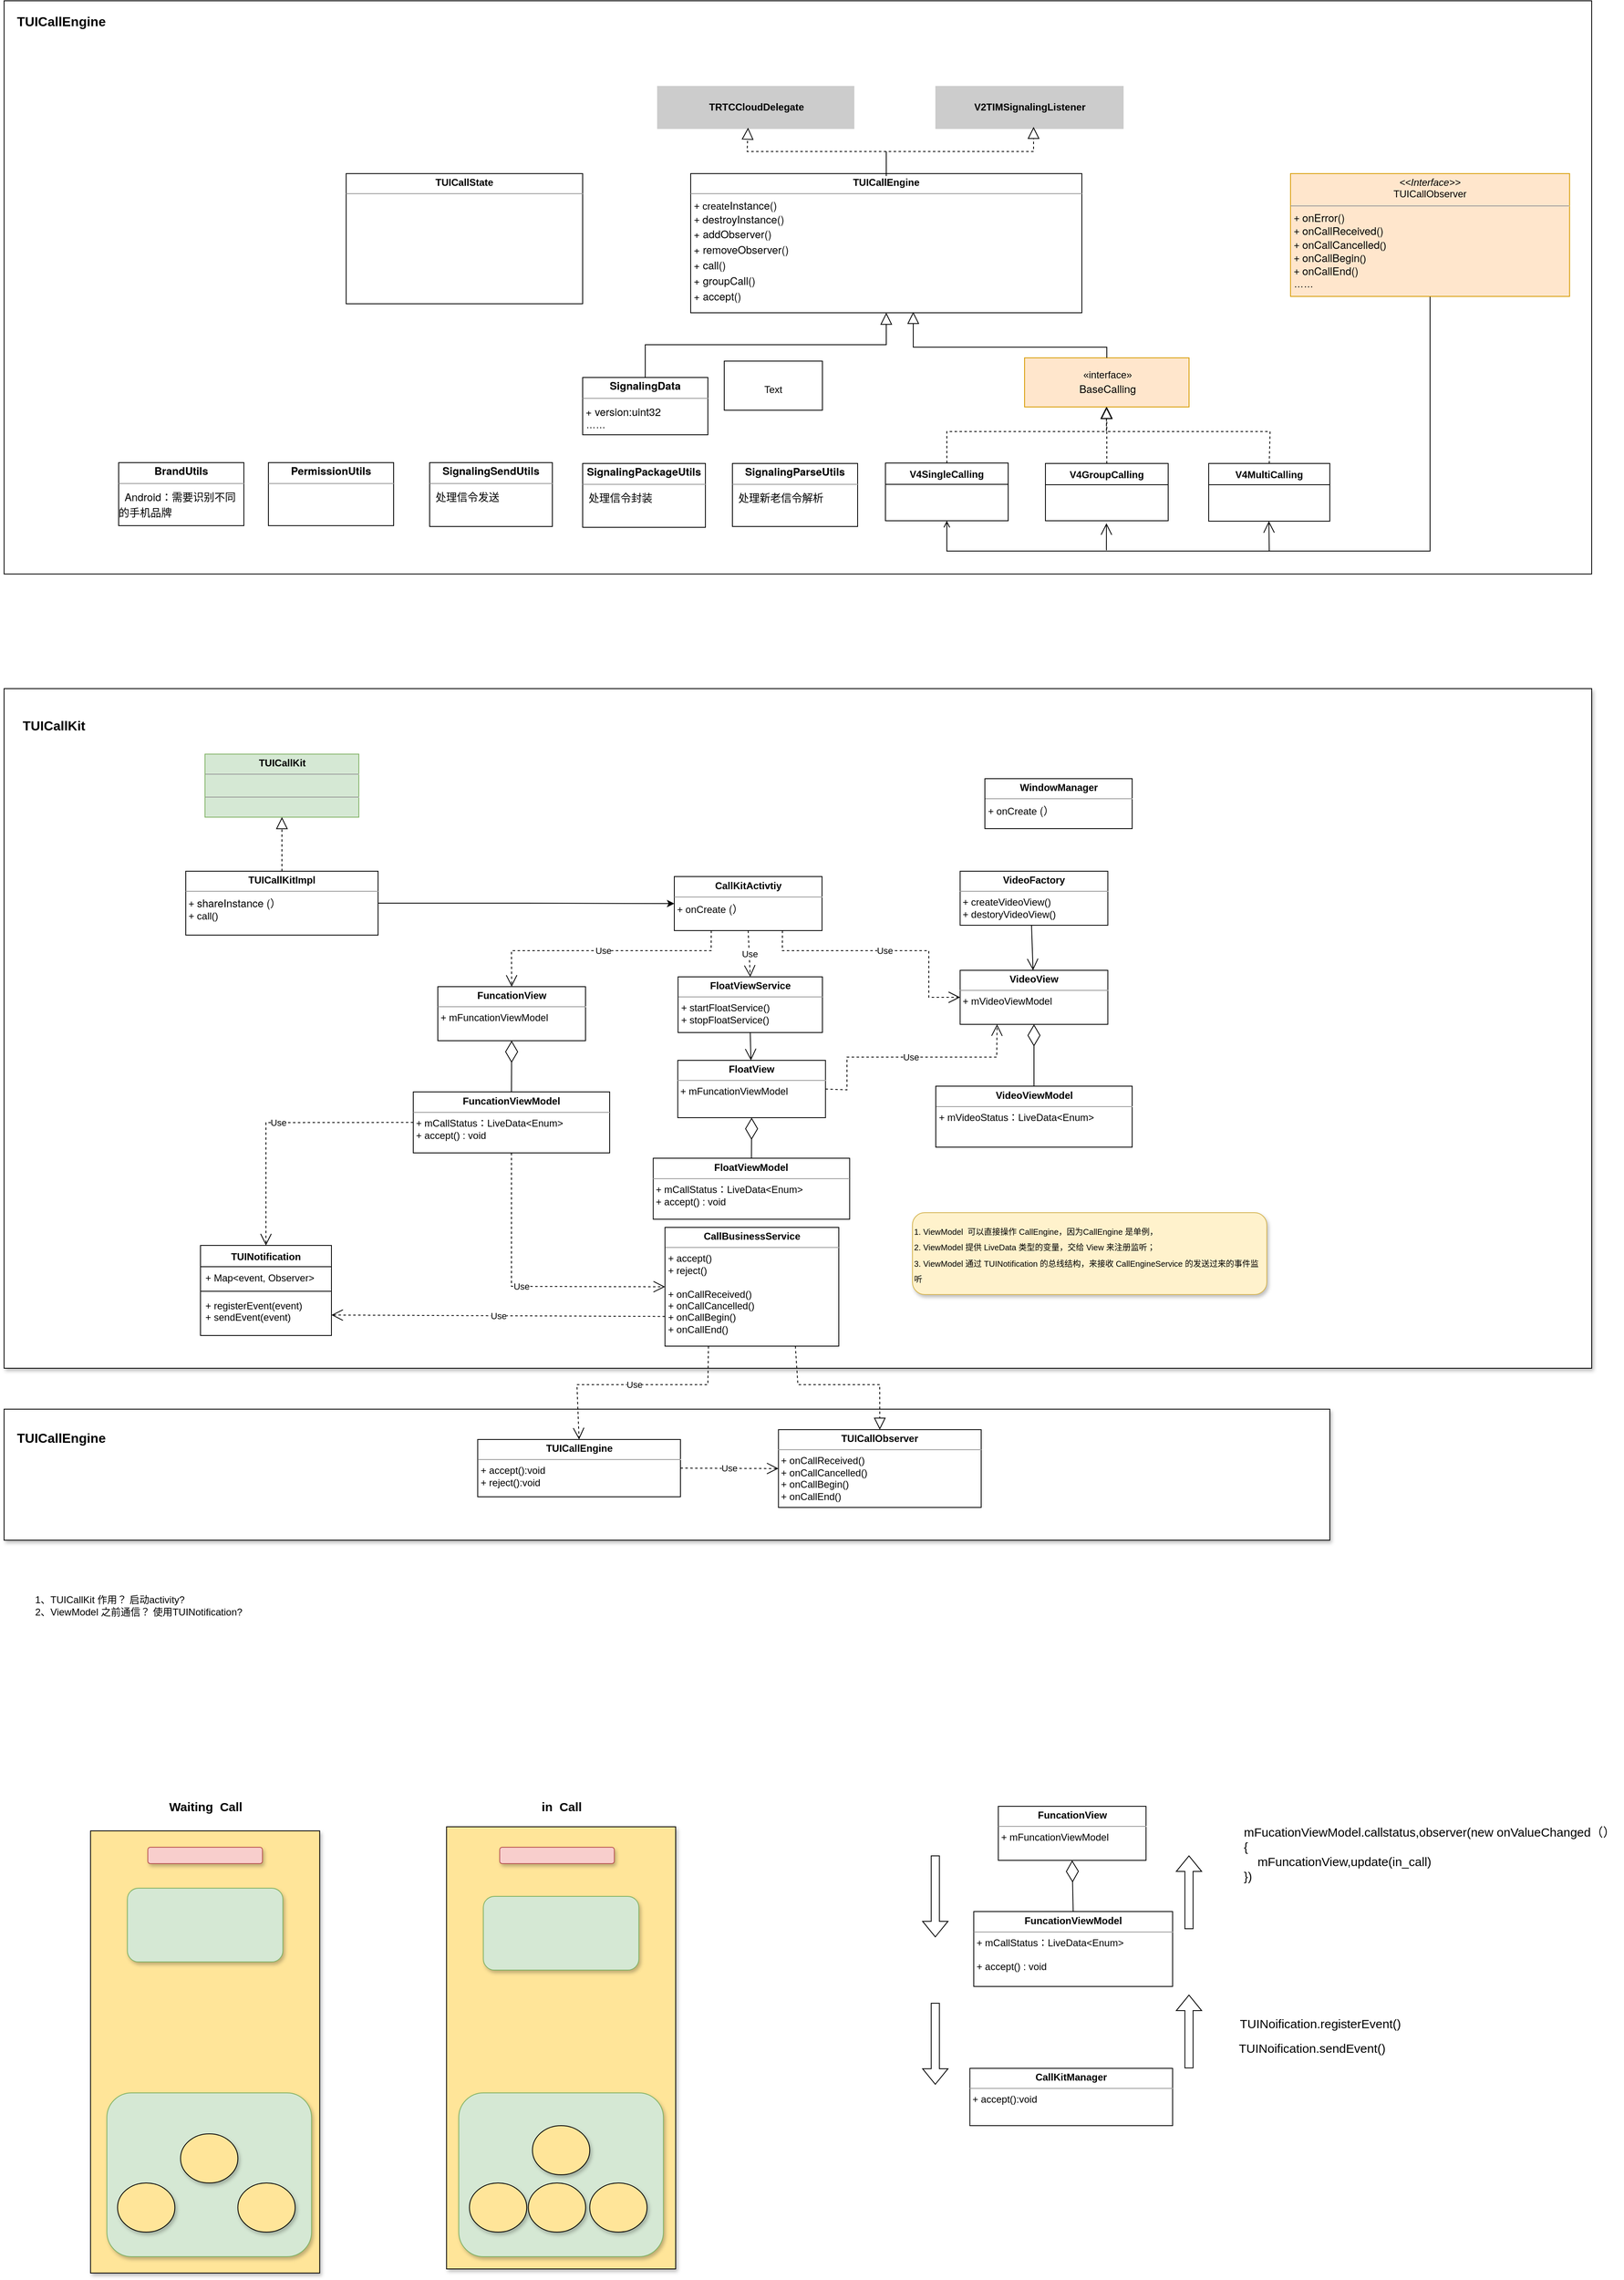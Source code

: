 <mxfile version="20.5.3" type="github">
  <diagram id="QdmDUQSwTtYV_Cvaa8b2" name="Page-1">
    <mxGraphModel dx="1554" dy="2024" grid="1" gridSize="10" guides="1" tooltips="1" connect="1" arrows="1" fold="1" page="0" pageScale="1" pageWidth="827" pageHeight="1169" math="0" shadow="0">
      <root>
        <mxCell id="0" />
        <mxCell id="1" parent="0" />
        <mxCell id="9X448EbuMKJNrpHYfYbH-71" value="" style="rounded=0;whiteSpace=wrap;html=1;shadow=1;glass=0;sketch=0;fontFamily=Helvetica;fontSize=15;movable=0;resizable=0;rotatable=0;deletable=0;editable=0;connectable=0;" parent="1" vertex="1">
          <mxGeometry x="200" y="-80" width="1940" height="830" as="geometry" />
        </mxCell>
        <mxCell id="9X448EbuMKJNrpHYfYbH-57" value="" style="rounded=0;whiteSpace=wrap;html=1;shadow=1;glass=0;sketch=0;fontFamily=Helvetica;fontSize=15;" parent="1" vertex="1">
          <mxGeometry x="200" y="800" width="1620" height="160" as="geometry" />
        </mxCell>
        <mxCell id="9X448EbuMKJNrpHYfYbH-13" value="" style="rounded=0;whiteSpace=wrap;html=1;movable=0;resizable=0;rotatable=0;deletable=0;editable=0;connectable=0;" parent="1" vertex="1">
          <mxGeometry x="200" y="-920" width="1940" height="700" as="geometry" />
        </mxCell>
        <mxCell id="-pIjKqf0iVGdPuDhPLib-8" value="V4GroupCalling" style="swimlane;fontStyle=1;align=center;verticalAlign=top;childLayout=stackLayout;horizontal=1;startSize=26;horizontalStack=0;resizeParent=1;resizeParentMax=0;resizeLast=0;collapsible=1;marginBottom=0;" parent="1" vertex="1">
          <mxGeometry x="1472.5" y="-355" width="150" height="70" as="geometry" />
        </mxCell>
        <mxCell id="-pIjKqf0iVGdPuDhPLib-9" value="&#xa;" style="text;strokeColor=none;fillColor=none;align=left;verticalAlign=top;spacingLeft=4;spacingRight=4;overflow=hidden;rotatable=0;points=[[0,0.5],[1,0.5]];portConstraint=eastwest;" parent="-pIjKqf0iVGdPuDhPLib-8" vertex="1">
          <mxGeometry y="26" width="150" height="44" as="geometry" />
        </mxCell>
        <mxCell id="-pIjKqf0iVGdPuDhPLib-10" value="V4SingleCalling" style="swimlane;fontStyle=1;align=center;verticalAlign=top;childLayout=stackLayout;horizontal=1;startSize=26;horizontalStack=0;resizeParent=1;resizeParentMax=0;resizeLast=0;collapsible=1;marginBottom=0;" parent="1" vertex="1">
          <mxGeometry x="1277" y="-355.5" width="150" height="70.5" as="geometry" />
        </mxCell>
        <mxCell id="-pIjKqf0iVGdPuDhPLib-12" value="V4MultiCalling" style="swimlane;fontStyle=1;align=center;verticalAlign=top;childLayout=stackLayout;horizontal=1;startSize=26;horizontalStack=0;resizeParent=1;resizeParentMax=0;resizeLast=0;collapsible=1;marginBottom=0;" parent="1" vertex="1">
          <mxGeometry x="1672" y="-355" width="148" height="70.5" as="geometry" />
        </mxCell>
        <mxCell id="-pIjKqf0iVGdPuDhPLib-21" value="«interface»&lt;br&gt;&lt;p class=&quot;p1&quot; style=&quot;margin: 0px ; font-stretch: normal ; font-size: 13px ; line-height: normal ; font-family: &amp;quot;helvetica neue&amp;quot;&quot;&gt;BaseCalling&lt;/p&gt;" style="html=1;fillColor=#ffe6cc;strokeColor=#d79b00;" parent="1" vertex="1">
          <mxGeometry x="1447" y="-484" width="201" height="60" as="geometry" />
        </mxCell>
        <mxCell id="-pIjKqf0iVGdPuDhPLib-25" value="&lt;p style=&quot;margin: 0px ; margin-top: 4px ; text-align: center&quot;&gt;&lt;b&gt;TUICallEngine&lt;/b&gt;&lt;br&gt;&lt;/p&gt;&lt;hr size=&quot;1&quot;&gt;&lt;p style=&quot;margin: 0px ; margin-left: 4px&quot;&gt;&lt;/p&gt;&lt;p style=&quot;margin: 0px ; margin-left: 4px&quot;&gt;+ create&lt;span style=&quot;font-family: &amp;quot;helvetica neue&amp;quot; ; font-size: 13px&quot;&gt;Instance()&lt;/span&gt;&lt;/p&gt;&lt;p style=&quot;margin: 0px 0px 0px 4px;&quot;&gt;+&amp;nbsp;&lt;span style=&quot;font-family: &amp;quot;Helvetica Neue&amp;quot;; font-size: 13px; background-color: initial;&quot;&gt;destroyInstance&lt;/span&gt;&lt;span style=&quot;font-family: &amp;quot;helvetica neue&amp;quot;; font-size: 13px; background-color: initial;&quot;&gt;()&lt;/span&gt;&lt;/p&gt;&lt;p class=&quot;p1&quot; style=&quot;margin: 0px ; font-stretch: normal ; font-size: 13px ; line-height: normal ; font-family: &amp;quot;helvetica neue&amp;quot;&quot;&gt;&amp;nbsp;+&amp;nbsp;&lt;span style=&quot;font-family: &amp;quot;Helvetica Neue&amp;quot;; background-color: initial;&quot;&gt;addObserver&lt;/span&gt;&lt;span style=&quot;background-color: initial;&quot;&gt;()&lt;/span&gt;&lt;/p&gt;&lt;p style=&quot;margin: 0px; font-stretch: normal; font-size: 13px; line-height: normal; font-family: &amp;quot;helvetica neue&amp;quot;;&quot; class=&quot;p1&quot;&gt;&amp;nbsp;+ remove&lt;span style=&quot;font-family: &amp;quot;Helvetica Neue&amp;quot;; background-color: initial;&quot;&gt;Observer&lt;/span&gt;&lt;span style=&quot;background-color: initial;&quot;&gt;()&lt;/span&gt;&lt;/p&gt;&lt;p class=&quot;p1&quot; style=&quot;margin: 0px ; font-stretch: normal ; font-size: 13px ; line-height: normal ; font-family: &amp;quot;helvetica neue&amp;quot;&quot;&gt;&amp;nbsp;+ call()&lt;/p&gt;&lt;p class=&quot;p1&quot; style=&quot;margin: 0px ; font-stretch: normal ; font-size: 13px ; line-height: normal ; font-family: &amp;quot;helvetica neue&amp;quot;&quot;&gt;&amp;nbsp;+&amp;nbsp;&lt;span style=&quot;font-family: &amp;quot;Helvetica Neue&amp;quot;; background-color: initial;&quot;&gt;groupCall()&lt;/span&gt;&lt;/p&gt;&lt;p class=&quot;p1&quot; style=&quot;margin: 0px ; font-stretch: normal ; font-size: 13px ; line-height: normal ; font-family: &amp;quot;helvetica neue&amp;quot;&quot;&gt;&amp;nbsp;+ accept()&lt;/p&gt;&lt;p class=&quot;p1&quot; style=&quot;margin: 0px ; font-stretch: normal ; font-size: 13px ; line-height: normal ; font-family: &amp;quot;helvetica neue&amp;quot;&quot;&gt;&amp;nbsp;……&lt;/p&gt;" style="verticalAlign=top;align=left;overflow=fill;fontSize=12;fontFamily=Helvetica;html=1;" parent="1" vertex="1">
          <mxGeometry x="1039" y="-709" width="478" height="170" as="geometry" />
        </mxCell>
        <mxCell id="2P1NGA306VZBWgPoIP3o-4" style="edgeStyle=orthogonalEdgeStyle;rounded=0;orthogonalLoop=1;jettySize=auto;html=1;endArrow=block;endFill=0;strokeWidth=1;endSize=12;" parent="1" source="-pIjKqf0iVGdPuDhPLib-29" target="-pIjKqf0iVGdPuDhPLib-25" edge="1">
          <mxGeometry relative="1" as="geometry">
            <Array as="points">
              <mxPoint x="984" y="-500" />
              <mxPoint x="1278" y="-500" />
            </Array>
          </mxGeometry>
        </mxCell>
        <mxCell id="-pIjKqf0iVGdPuDhPLib-29" value="&lt;p class=&quot;p1&quot; style=&quot;text-align: center ; margin: 0px ; font-stretch: normal ; font-size: 13px ; line-height: normal ; font-family: &amp;quot;helvetica neue&amp;quot;&quot;&gt;&lt;b&gt;SignalingData&lt;/b&gt;&lt;/p&gt;&lt;hr size=&quot;1&quot;&gt;&lt;p style=&quot;margin: 0px ; margin-left: 4px&quot;&gt;&lt;/p&gt;&lt;p class=&quot;p1&quot; style=&quot;margin: 0px ; font-stretch: normal ; font-size: 13px ; line-height: normal ; font-family: &amp;quot;helvetica neue&amp;quot;&quot;&gt;&amp;nbsp;+ version:uint32&lt;/p&gt;&lt;p style=&quot;margin: 0px 0px 0px 4px&quot;&gt;……&lt;br&gt;&lt;/p&gt;&lt;p style=&quot;margin: 0px 0px 0px 4px&quot;&gt;&lt;br&gt;&lt;/p&gt;" style="verticalAlign=top;align=left;overflow=fill;fontSize=12;fontFamily=Helvetica;html=1;" parent="1" vertex="1">
          <mxGeometry x="907" y="-460" width="153" height="70" as="geometry" />
        </mxCell>
        <mxCell id="-pIjKqf0iVGdPuDhPLib-45" value="&lt;p class=&quot;p1&quot; style=&quot;text-align: center ; margin: 0px ; font-stretch: normal ; line-height: normal&quot;&gt;&lt;font face=&quot;helvetica neue&quot;&gt;&lt;span style=&quot;font-size: 13px;&quot;&gt;&lt;b&gt;SignalingPackageUtils&lt;/b&gt;&lt;/span&gt;&lt;/font&gt;&lt;br&gt;&lt;/p&gt;&lt;hr size=&quot;1&quot;&gt;&lt;p style=&quot;margin: 0px ; margin-left: 4px&quot;&gt;&lt;/p&gt;&lt;p class=&quot;p1&quot; style=&quot;margin: 0px ; font-stretch: normal ; font-size: 13px ; line-height: normal ; font-family: &amp;quot;helvetica neue&amp;quot;&quot;&gt;&amp;nbsp; 处理信令封装&lt;/p&gt;&lt;p style=&quot;margin: 0px 0px 0px 4px&quot;&gt;&lt;br&gt;&lt;/p&gt;" style="verticalAlign=top;align=left;overflow=fill;fontSize=12;fontFamily=Helvetica;html=1;" parent="1" vertex="1">
          <mxGeometry x="907" y="-355" width="150" height="78" as="geometry" />
        </mxCell>
        <mxCell id="-pIjKqf0iVGdPuDhPLib-48" value="" style="endArrow=block;dashed=1;endFill=0;endSize=12;html=1;rounded=0;entryX=0.5;entryY=1;entryDx=0;entryDy=0;exitX=0.5;exitY=0;exitDx=0;exitDy=0;" parent="1" source="-pIjKqf0iVGdPuDhPLib-8" target="-pIjKqf0iVGdPuDhPLib-21" edge="1">
          <mxGeometry width="160" relative="1" as="geometry">
            <mxPoint x="1756" y="-424" as="sourcePoint" />
            <mxPoint x="1916" y="-424" as="targetPoint" />
          </mxGeometry>
        </mxCell>
        <mxCell id="7KBN1eFFDNRq9StgGRBP-2" value="TRTCCloudDelegate" style="html=1;fillColor=#CCCCCC;strokeColor=none;shadow=0;fontStyle=1" parent="1" vertex="1">
          <mxGeometry x="998" y="-816" width="241" height="52.5" as="geometry" />
        </mxCell>
        <mxCell id="7KBN1eFFDNRq9StgGRBP-3" value="V2TIMSignalingListener" style="html=1;fillColor=#CCCCCC;strokeColor=none;shadow=0;fontStyle=1" parent="1" vertex="1">
          <mxGeometry x="1338" y="-816" width="230" height="52.5" as="geometry" />
        </mxCell>
        <mxCell id="7KBN1eFFDNRq9StgGRBP-9" value="" style="endArrow=block;dashed=1;endFill=0;endSize=12;html=1;rounded=0;sourcePerimeterSpacing=10;targetPerimeterSpacing=10;entryX=0.461;entryY=0.971;entryDx=0;entryDy=0;entryPerimeter=0;" parent="1" target="7KBN1eFFDNRq9StgGRBP-2" edge="1">
          <mxGeometry width="160" relative="1" as="geometry">
            <mxPoint x="1278" y="-706" as="sourcePoint" />
            <mxPoint x="1438" y="-706" as="targetPoint" />
            <Array as="points">
              <mxPoint x="1278" y="-736" />
              <mxPoint x="1108" y="-736" />
            </Array>
          </mxGeometry>
        </mxCell>
        <mxCell id="7KBN1eFFDNRq9StgGRBP-10" value="" style="endArrow=block;dashed=1;endFill=0;endSize=12;html=1;rounded=0;sourcePerimeterSpacing=10;targetPerimeterSpacing=10;exitX=0.5;exitY=0;exitDx=0;exitDy=0;" parent="1" source="-pIjKqf0iVGdPuDhPLib-25" edge="1">
          <mxGeometry width="160" relative="1" as="geometry">
            <mxPoint x="1288" y="-696" as="sourcePoint" />
            <mxPoint x="1458" y="-766" as="targetPoint" />
            <Array as="points">
              <mxPoint x="1278" y="-736" />
              <mxPoint x="1458" y="-736" />
            </Array>
          </mxGeometry>
        </mxCell>
        <mxCell id="7KBN1eFFDNRq9StgGRBP-20" style="edgeStyle=orthogonalEdgeStyle;rounded=0;orthogonalLoop=1;jettySize=auto;html=1;entryX=0.5;entryY=0;entryDx=0;entryDy=0;fontSize=15;startArrow=block;startFill=0;endArrow=none;endFill=0;startSize=12;sourcePerimeterSpacing=10;targetPerimeterSpacing=10;exitX=0.569;exitY=0.994;exitDx=0;exitDy=0;exitPerimeter=0;" parent="1" source="-pIjKqf0iVGdPuDhPLib-25" target="-pIjKqf0iVGdPuDhPLib-21" edge="1">
          <mxGeometry relative="1" as="geometry">
            <mxPoint x="1311.162" y="-536" as="sourcePoint" />
            <mxPoint x="1311.49" y="-472.98" as="targetPoint" />
            <Array as="points">
              <mxPoint x="1311" y="-497" />
              <mxPoint x="1548" y="-497" />
            </Array>
          </mxGeometry>
        </mxCell>
        <mxCell id="7KBN1eFFDNRq9StgGRBP-21" value="" style="endArrow=block;dashed=1;endFill=0;endSize=12;html=1;rounded=0;exitX=0.5;exitY=0;exitDx=0;exitDy=0;" parent="1" source="-pIjKqf0iVGdPuDhPLib-10" edge="1">
          <mxGeometry width="160" relative="1" as="geometry">
            <mxPoint x="1348.65" y="-355.5" as="sourcePoint" />
            <mxPoint x="1547" y="-424" as="targetPoint" />
            <Array as="points">
              <mxPoint x="1352" y="-394" />
              <mxPoint x="1547" y="-394" />
            </Array>
          </mxGeometry>
        </mxCell>
        <mxCell id="7KBN1eFFDNRq9StgGRBP-22" value="" style="endArrow=block;dashed=1;endFill=0;endSize=12;html=1;rounded=0;exitX=0.5;exitY=0;exitDx=0;exitDy=0;" parent="1" source="-pIjKqf0iVGdPuDhPLib-12" edge="1">
          <mxGeometry width="160" relative="1" as="geometry">
            <mxPoint x="1462" y="-355.5" as="sourcePoint" />
            <mxPoint x="1547" y="-424" as="targetPoint" />
            <Array as="points">
              <mxPoint x="1747" y="-394" />
              <mxPoint x="1547" y="-394" />
            </Array>
          </mxGeometry>
        </mxCell>
        <mxCell id="7KBN1eFFDNRq9StgGRBP-30" value="" style="endArrow=open;endFill=1;endSize=12;html=1;rounded=0;fontSize=15;sourcePerimeterSpacing=10;targetPerimeterSpacing=10;entryX=0.497;entryY=1.068;entryDx=0;entryDy=0;entryPerimeter=0;" parent="1" target="-pIjKqf0iVGdPuDhPLib-9" edge="1">
          <mxGeometry width="160" relative="1" as="geometry">
            <mxPoint x="1547" y="-249" as="sourcePoint" />
            <mxPoint x="1687" y="-204" as="targetPoint" />
          </mxGeometry>
        </mxCell>
        <mxCell id="7KBN1eFFDNRq9StgGRBP-32" value="" style="endArrow=open;endFill=1;endSize=12;html=1;rounded=0;fontSize=15;sourcePerimeterSpacing=10;targetPerimeterSpacing=10;entryX=0.497;entryY=1.068;entryDx=0;entryDy=0;entryPerimeter=0;" parent="1" edge="1">
          <mxGeometry width="160" relative="1" as="geometry">
            <mxPoint x="1746" y="-248" as="sourcePoint" />
            <mxPoint x="1745.55" y="-284.498" as="targetPoint" />
          </mxGeometry>
        </mxCell>
        <mxCell id="8u3mmBFhIudwiXivsbWi-5" style="edgeStyle=orthogonalEdgeStyle;rounded=0;orthogonalLoop=1;jettySize=auto;html=1;entryX=0.5;entryY=1;entryDx=0;entryDy=0;endArrow=open;endFill=0;exitX=0.5;exitY=1;exitDx=0;exitDy=0;" parent="1" source="zl8r0lkkchpc4EEbcVuN-1" target="-pIjKqf0iVGdPuDhPLib-10" edge="1">
          <mxGeometry relative="1" as="geometry">
            <Array as="points">
              <mxPoint x="1943" y="-248" />
              <mxPoint x="1352" y="-248" />
            </Array>
          </mxGeometry>
        </mxCell>
        <mxCell id="zl8r0lkkchpc4EEbcVuN-1" value="&lt;p style=&quot;margin:0px;margin-top:4px;text-align:center;&quot;&gt;&lt;i&gt;&amp;lt;&amp;lt;Interface&amp;gt;&amp;gt;&lt;/i&gt;&lt;br&gt;&lt;span style=&quot;text-align: left;&quot;&gt;TUICallObserver&lt;/span&gt;&lt;br&gt;&lt;/p&gt;&lt;hr size=&quot;1&quot;&gt;&lt;p style=&quot;margin:0px;margin-left:4px;&quot;&gt;+&amp;nbsp;&lt;span style=&quot;font-family: &amp;quot;Helvetica Neue&amp;quot;; font-size: 13px; background-color: initial;&quot;&gt;onError()&lt;/span&gt;&lt;/p&gt;&lt;p style=&quot;margin:0px;margin-left:4px;&quot;&gt;+&amp;nbsp;&lt;span style=&quot;font-family: &amp;quot;Helvetica Neue&amp;quot;; font-size: 13px; background-color: initial;&quot;&gt;onCallReceived()&lt;/span&gt;&lt;/p&gt;&lt;p style=&quot;margin:0px;margin-left:4px;&quot;&gt;+&amp;nbsp;&lt;span style=&quot;font-family: &amp;quot;Helvetica Neue&amp;quot;; font-size: 13px; background-color: initial;&quot;&gt;onCallCancelled&lt;/span&gt;&lt;span style=&quot;background-color: initial;&quot;&gt;()&lt;/span&gt;&lt;/p&gt;&lt;p style=&quot;margin:0px;margin-left:4px;&quot;&gt;+&amp;nbsp;&lt;span style=&quot;font-family: &amp;quot;Helvetica Neue&amp;quot;; font-size: 13px; background-color: initial;&quot;&gt;onCallBegin&lt;/span&gt;&lt;span style=&quot;background-color: initial;&quot;&gt;()&lt;/span&gt;&lt;/p&gt;&lt;p style=&quot;margin:0px;margin-left:4px;&quot;&gt;&lt;span style=&quot;background-color: initial;&quot;&gt;+&amp;nbsp;&lt;/span&gt;&lt;span style=&quot;font-family: &amp;quot;Helvetica Neue&amp;quot;; font-size: 13px; background-color: initial;&quot;&gt;onCallEnd()&lt;/span&gt;&lt;/p&gt;&lt;p style=&quot;margin:0px;margin-left:4px;&quot;&gt;……&lt;/p&gt;" style="verticalAlign=top;align=left;overflow=fill;fontSize=12;fontFamily=Helvetica;html=1;fillColor=#ffe6cc;strokeColor=#d79b00;" parent="1" vertex="1">
          <mxGeometry x="1772" y="-709" width="341" height="150" as="geometry" />
        </mxCell>
        <mxCell id="1vUF5lh6rhaXSpfZY6RA-4" value="&lt;p class=&quot;p1&quot; style=&quot;text-align: center ; margin: 0px ; font-stretch: normal ; line-height: normal&quot;&gt;&lt;font face=&quot;helvetica neue&quot;&gt;&lt;span style=&quot;font-size: 13px;&quot;&gt;&lt;b&gt;SignalingParseUtils&lt;/b&gt;&lt;/span&gt;&lt;/font&gt;&lt;br&gt;&lt;/p&gt;&lt;hr size=&quot;1&quot;&gt;&lt;p style=&quot;margin: 0px ; margin-left: 4px&quot;&gt;&lt;/p&gt;&lt;p class=&quot;p1&quot; style=&quot;margin: 0px ; font-stretch: normal ; font-size: 13px ; line-height: normal ; font-family: &amp;quot;helvetica neue&amp;quot;&quot;&gt;&amp;nbsp; 处理新老信令解析&lt;/p&gt;&lt;p style=&quot;margin: 0px 0px 0px 4px&quot;&gt;&lt;br&gt;&lt;/p&gt;" style="verticalAlign=top;align=left;overflow=fill;fontSize=12;fontFamily=Helvetica;html=1;" parent="1" vertex="1">
          <mxGeometry x="1090" y="-355" width="153" height="76.98" as="geometry" />
        </mxCell>
        <mxCell id="2P1NGA306VZBWgPoIP3o-1" value="&lt;p style=&quot;margin: 0px ; margin-top: 4px ; text-align: center&quot;&gt;&lt;b&gt;TUICallState&lt;/b&gt;&lt;br&gt;&lt;/p&gt;&lt;hr size=&quot;1&quot;&gt;&lt;p style=&quot;margin: 0px ; margin-left: 4px&quot;&gt;&lt;/p&gt;&lt;p style=&quot;margin: 0px ; margin-left: 4px&quot;&gt;&lt;br&gt;&lt;/p&gt;" style="verticalAlign=top;align=left;overflow=fill;fontSize=12;fontFamily=Helvetica;html=1;" parent="1" vertex="1">
          <mxGeometry x="618" y="-709" width="289" height="159" as="geometry" />
        </mxCell>
        <mxCell id="2P1NGA306VZBWgPoIP3o-6" value="&lt;p class=&quot;p1&quot; style=&quot;text-align: center ; margin: 0px ; font-stretch: normal ; line-height: normal&quot;&gt;&lt;font face=&quot;helvetica neue&quot;&gt;&lt;span style=&quot;font-size: 13px;&quot;&gt;&lt;b&gt;BrandUtils&lt;/b&gt;&lt;/span&gt;&lt;/font&gt;&lt;br&gt;&lt;/p&gt;&lt;hr size=&quot;1&quot;&gt;&lt;p style=&quot;margin: 0px ; margin-left: 4px&quot;&gt;&lt;/p&gt;&lt;p class=&quot;p1&quot; style=&quot;margin: 0px ; font-stretch: normal ; font-size: 13px ; line-height: normal ; font-family: &amp;quot;helvetica neue&amp;quot;&quot;&gt;&amp;nbsp; Android：需要识别不同&lt;/p&gt;&lt;p class=&quot;p1&quot; style=&quot;margin: 0px ; font-stretch: normal ; font-size: 13px ; line-height: normal ; font-family: &amp;quot;helvetica neue&amp;quot;&quot;&gt;的手机品牌&lt;/p&gt;&lt;p style=&quot;margin: 0px 0px 0px 4px&quot;&gt;&lt;br&gt;&lt;/p&gt;" style="verticalAlign=top;align=left;overflow=fill;fontSize=12;fontFamily=Helvetica;html=1;" parent="1" vertex="1">
          <mxGeometry x="340" y="-356.02" width="153" height="76.98" as="geometry" />
        </mxCell>
        <mxCell id="2P1NGA306VZBWgPoIP3o-7" value="&lt;p class=&quot;p1&quot; style=&quot;text-align: center ; margin: 0px ; font-stretch: normal ; line-height: normal&quot;&gt;&lt;font face=&quot;helvetica neue&quot;&gt;&lt;span style=&quot;font-size: 13px;&quot;&gt;&lt;b&gt;PermissionUtils&lt;/b&gt;&lt;/span&gt;&lt;/font&gt;&lt;br&gt;&lt;/p&gt;&lt;hr size=&quot;1&quot;&gt;&lt;p style=&quot;margin: 0px ; margin-left: 4px&quot;&gt;&lt;/p&gt;&lt;p class=&quot;p1&quot; style=&quot;margin: 0px ; font-stretch: normal ; font-size: 13px ; line-height: normal ; font-family: &amp;quot;helvetica neue&amp;quot;&quot;&gt;&amp;nbsp;&amp;nbsp;&lt;/p&gt;" style="verticalAlign=top;align=left;overflow=fill;fontSize=12;fontFamily=Helvetica;html=1;" parent="1" vertex="1">
          <mxGeometry x="523" y="-356.02" width="153" height="76.98" as="geometry" />
        </mxCell>
        <mxCell id="2P1NGA306VZBWgPoIP3o-8" value="&lt;p class=&quot;p1&quot; style=&quot;text-align: center ; margin: 0px ; font-stretch: normal ; line-height: normal&quot;&gt;&lt;font face=&quot;helvetica neue&quot;&gt;&lt;span style=&quot;font-size: 13px;&quot;&gt;&lt;b&gt;SignalingSendUtils&lt;/b&gt;&lt;/span&gt;&lt;/font&gt;&lt;br&gt;&lt;/p&gt;&lt;hr size=&quot;1&quot;&gt;&lt;p style=&quot;margin: 0px ; margin-left: 4px&quot;&gt;&lt;/p&gt;&lt;p class=&quot;p1&quot; style=&quot;margin: 0px ; font-stretch: normal ; font-size: 13px ; line-height: normal ; font-family: &amp;quot;helvetica neue&amp;quot;&quot;&gt;&amp;nbsp; 处理信令发送&lt;/p&gt;&lt;p style=&quot;margin: 0px 0px 0px 4px&quot;&gt;&lt;br&gt;&lt;/p&gt;" style="verticalAlign=top;align=left;overflow=fill;fontSize=12;fontFamily=Helvetica;html=1;" parent="1" vertex="1">
          <mxGeometry x="720" y="-356.02" width="150" height="78" as="geometry" />
        </mxCell>
        <mxCell id="9X448EbuMKJNrpHYfYbH-62" style="edgeStyle=orthogonalEdgeStyle;rounded=0;orthogonalLoop=1;jettySize=auto;html=1;entryX=0;entryY=0.5;entryDx=0;entryDy=0;fontFamily=Helvetica;fontSize=15;" parent="1" source="9X448EbuMKJNrpHYfYbH-1" target="9X448EbuMKJNrpHYfYbH-4" edge="1">
          <mxGeometry relative="1" as="geometry" />
        </mxCell>
        <mxCell id="9X448EbuMKJNrpHYfYbH-1" value="&lt;p style=&quot;margin: 0px ; margin-top: 4px ; text-align: center&quot;&gt;&lt;b&gt;TUICallKitImpl&lt;/b&gt;&lt;/p&gt;&lt;hr size=&quot;1&quot;&gt;&lt;p style=&quot;margin: 0px ; margin-left: 4px&quot;&gt;&lt;/p&gt;&lt;p style=&quot;margin: 0px ; margin-left: 4px&quot;&gt;&lt;/p&gt;&lt;span style=&quot;font-weight: 700 ; text-align: center&quot;&gt;&amp;nbsp;&lt;/span&gt;&lt;span style=&quot;text-align: center&quot;&gt;+&amp;nbsp;&lt;/span&gt;&lt;span style=&quot;font-family: &amp;quot;helvetica neue&amp;quot; ; font-size: 13px&quot;&gt;shareInstance (）&lt;br&gt;&lt;/span&gt;&lt;span style=&quot;text-align: center&quot;&gt;&amp;nbsp;+ call()&lt;br&gt;&lt;/span&gt;&lt;span style=&quot;font-weight: 700 ; text-align: center&quot;&gt;&lt;br&gt;&lt;/span&gt;&lt;div&gt;&lt;br&gt;&lt;/div&gt;" style="verticalAlign=top;align=left;overflow=fill;fontSize=12;fontFamily=Helvetica;html=1;fontStyle=0" parent="1" vertex="1">
          <mxGeometry x="422" y="143" width="235" height="78" as="geometry" />
        </mxCell>
        <mxCell id="9X448EbuMKJNrpHYfYbH-2" value="&lt;p style=&quot;margin: 0px ; margin-top: 4px ; text-align: center&quot;&gt;&lt;span&gt;&lt;b&gt;TUICallKit&lt;/b&gt;&lt;/span&gt;&lt;/p&gt;&lt;hr size=&quot;1&quot;&gt;&lt;p style=&quot;margin: 0px ; margin-left: 4px&quot;&gt;&lt;b&gt;&lt;br&gt;&lt;/b&gt;&lt;/p&gt;&lt;hr size=&quot;1&quot;&gt;&lt;p style=&quot;margin: 0px ; margin-left: 4px&quot;&gt;&lt;/p&gt;&lt;b&gt;&lt;br&gt;&lt;/b&gt;&lt;p style=&quot;margin: 0px ; margin-left: 4px&quot;&gt;&lt;br&gt;&lt;/p&gt;" style="verticalAlign=top;align=left;overflow=fill;fontSize=12;fontFamily=Helvetica;html=1;fontStyle=0;fillColor=#d5e8d4;strokeColor=#82b366;" parent="1" vertex="1">
          <mxGeometry x="445.5" width="188" height="77" as="geometry" />
        </mxCell>
        <mxCell id="9X448EbuMKJNrpHYfYbH-3" value="" style="endArrow=block;dashed=1;endFill=0;endSize=12;html=1;rounded=0;exitX=0.5;exitY=0;exitDx=0;exitDy=0;entryX=0.5;entryY=1;entryDx=0;entryDy=0;" parent="1" source="9X448EbuMKJNrpHYfYbH-1" target="9X448EbuMKJNrpHYfYbH-2" edge="1">
          <mxGeometry width="160" relative="1" as="geometry">
            <mxPoint x="594.5" y="118" as="sourcePoint" />
            <mxPoint x="754.5" y="118" as="targetPoint" />
          </mxGeometry>
        </mxCell>
        <mxCell id="9X448EbuMKJNrpHYfYbH-4" value="&lt;p style=&quot;margin: 0px ; margin-top: 4px ; text-align: center&quot;&gt;&lt;b&gt;CallKitActivtiy&lt;/b&gt;&lt;/p&gt;&lt;hr size=&quot;1&quot;&gt;&lt;p style=&quot;margin: 0px ; margin-left: 4px&quot;&gt;&lt;/p&gt;&lt;p style=&quot;margin: 0px ; margin-left: 4px&quot;&gt;&lt;/p&gt;&lt;span style=&quot;font-weight: 700 ; text-align: center&quot;&gt;&amp;nbsp;&lt;/span&gt;&lt;span style=&quot;text-align: center&quot;&gt;+ onCreate&lt;/span&gt;&lt;span style=&quot;font-family: &amp;quot;helvetica neue&amp;quot; ; font-size: 13px&quot;&gt;&amp;nbsp;(）&lt;/span&gt;&lt;span style=&quot;text-align: center&quot;&gt;&lt;br&gt;&lt;/span&gt;&lt;span style=&quot;font-weight: 700 ; text-align: center&quot;&gt;&lt;br&gt;&lt;/span&gt;&lt;div&gt;&lt;br&gt;&lt;/div&gt;" style="verticalAlign=top;align=left;overflow=fill;fontSize=12;fontFamily=Helvetica;html=1;fontStyle=0" parent="1" vertex="1">
          <mxGeometry x="1019" y="149.5" width="180.5" height="66" as="geometry" />
        </mxCell>
        <mxCell id="9X448EbuMKJNrpHYfYbH-6" value="&lt;p style=&quot;margin: 0px ; margin-top: 4px ; text-align: center&quot;&gt;&lt;b&gt;VideoFactory&lt;/b&gt;&lt;/p&gt;&lt;hr size=&quot;1&quot;&gt;&lt;p style=&quot;margin: 0px ; margin-left: 4px&quot;&gt;&lt;/p&gt;&lt;p style=&quot;margin: 0px ; margin-left: 4px&quot;&gt;&lt;/p&gt;&lt;span style=&quot;font-weight: 700 ; text-align: center&quot;&gt;&amp;nbsp;&lt;/span&gt;&lt;span style=&quot;text-align: center&quot;&gt;+ createVideoView()&lt;br&gt;&lt;/span&gt;&lt;span style=&quot;text-align: center&quot;&gt;&amp;nbsp;+ destoryVideoView()&lt;br&gt;&lt;/span&gt;" style="verticalAlign=top;align=left;overflow=fill;fontSize=12;fontFamily=Helvetica;html=1;fontStyle=0" parent="1" vertex="1">
          <mxGeometry x="1368.25" y="143" width="180.5" height="66" as="geometry" />
        </mxCell>
        <mxCell id="9X448EbuMKJNrpHYfYbH-7" value="&lt;p style=&quot;margin: 0px ; margin-top: 4px ; text-align: center&quot;&gt;&lt;b&gt;VideoView&lt;/b&gt;&lt;/p&gt;&lt;hr size=&quot;1&quot;&gt;&lt;p style=&quot;margin: 0px ; margin-left: 4px&quot;&gt;&lt;/p&gt;&lt;p style=&quot;margin: 0px ; margin-left: 4px&quot;&gt;&lt;/p&gt;&lt;span style=&quot;font-weight: 700 ; text-align: center&quot;&gt;&amp;nbsp;&lt;/span&gt;&lt;span style=&quot;text-align: center&quot;&gt;+ mVideoViewModel&lt;/span&gt;&lt;span style=&quot;text-align: center&quot;&gt;&lt;br&gt;&lt;/span&gt;" style="verticalAlign=top;align=left;overflow=fill;fontSize=12;fontFamily=Helvetica;html=1;fontStyle=0" parent="1" vertex="1">
          <mxGeometry x="1368.25" y="264" width="180.5" height="66" as="geometry" />
        </mxCell>
        <mxCell id="9X448EbuMKJNrpHYfYbH-8" value="&lt;p style=&quot;margin: 0px ; margin-top: 4px ; text-align: center&quot;&gt;&lt;b&gt;VideoViewModel&lt;/b&gt;&lt;/p&gt;&lt;hr size=&quot;1&quot;&gt;&lt;p style=&quot;margin: 0px ; margin-left: 4px&quot;&gt;&lt;/p&gt;&lt;p style=&quot;margin: 0px ; margin-left: 4px&quot;&gt;&lt;/p&gt;&lt;span style=&quot;font-weight: 700 ; text-align: center&quot;&gt;&amp;nbsp;&lt;/span&gt;&lt;span style=&quot;text-align: center;&quot;&gt;+ mVideoStatus：&lt;/span&gt;&lt;span style=&quot;text-align: center;&quot;&gt;LiveData&amp;lt;Enum&amp;gt;&lt;/span&gt;&lt;span style=&quot;text-align: center&quot;&gt;&lt;br&gt;&lt;/span&gt;" style="verticalAlign=top;align=left;overflow=fill;fontSize=12;fontFamily=Helvetica;html=1;fontStyle=0" parent="1" vertex="1">
          <mxGeometry x="1338.5" y="405.5" width="240" height="74.5" as="geometry" />
        </mxCell>
        <mxCell id="9X448EbuMKJNrpHYfYbH-9" value="&lt;p style=&quot;margin: 0px ; margin-top: 4px ; text-align: center&quot;&gt;&lt;b&gt;CallBusinessService&lt;/b&gt;&lt;/p&gt;&lt;hr size=&quot;1&quot;&gt;&lt;p style=&quot;margin: 0px ; margin-left: 4px&quot;&gt;&lt;/p&gt;&lt;p style=&quot;margin: 0px ; margin-left: 4px&quot;&gt;&lt;/p&gt;&lt;span style=&quot;font-weight: 700 ; text-align: center&quot;&gt;&amp;nbsp;&lt;/span&gt;&lt;span style=&quot;text-align: center&quot;&gt;+ accept()&lt;/span&gt;&lt;span style=&quot;text-align: center&quot;&gt;&lt;br&gt;&amp;nbsp;+ reject()&lt;br&gt;&lt;br&gt;&amp;nbsp;+ onCallReceived()&lt;br&gt;&lt;/span&gt;&lt;span style=&quot;text-align: center&quot;&gt;&amp;nbsp;+ onCallCancelled()&lt;br&gt;&amp;nbsp;+ onCallBegin()&lt;br&gt;&amp;nbsp;+ onCallEnd()&lt;br&gt;&lt;/span&gt;" style="verticalAlign=top;align=left;overflow=fill;fontSize=12;fontFamily=Helvetica;html=1;fontStyle=0" parent="1" vertex="1">
          <mxGeometry x="1007.63" y="578" width="212.37" height="145" as="geometry" />
        </mxCell>
        <mxCell id="9X448EbuMKJNrpHYfYbH-11" value="" style="endArrow=diamondThin;endFill=0;endSize=24;html=1;rounded=0;exitX=0.5;exitY=0;exitDx=0;exitDy=0;entryX=0.5;entryY=1;entryDx=0;entryDy=0;" parent="1" source="9X448EbuMKJNrpHYfYbH-8" target="9X448EbuMKJNrpHYfYbH-7" edge="1">
          <mxGeometry width="160" relative="1" as="geometry">
            <mxPoint x="1095.5" y="280" as="sourcePoint" />
            <mxPoint x="1255.5" y="280" as="targetPoint" />
          </mxGeometry>
        </mxCell>
        <mxCell id="9X448EbuMKJNrpHYfYbH-12" value="" style="rounded=0;whiteSpace=wrap;html=1;" parent="1" vertex="1">
          <mxGeometry x="1080" y="-480" width="120" height="60" as="geometry" />
        </mxCell>
        <mxCell id="9X448EbuMKJNrpHYfYbH-14" value="Text" style="text;html=1;strokeColor=none;fillColor=none;align=center;verticalAlign=middle;whiteSpace=wrap;rounded=0;" parent="1" vertex="1">
          <mxGeometry x="1110" y="-460" width="60" height="30" as="geometry" />
        </mxCell>
        <mxCell id="9X448EbuMKJNrpHYfYbH-15" value="&lt;b&gt;&lt;font style=&quot;font-size: 16px;&quot;&gt;TUICallEngine&lt;/font&gt;&lt;/b&gt;" style="text;html=1;strokeColor=none;fillColor=none;align=center;verticalAlign=middle;whiteSpace=wrap;rounded=0;" parent="1" vertex="1">
          <mxGeometry x="210" y="-910" width="120" height="30" as="geometry" />
        </mxCell>
        <mxCell id="9X448EbuMKJNrpHYfYbH-18" value="&lt;b&gt;&lt;font style=&quot;font-size: 16px;&quot;&gt;TUICallKit&lt;/font&gt;&lt;/b&gt;" style="text;html=1;strokeColor=none;fillColor=none;align=center;verticalAlign=middle;whiteSpace=wrap;rounded=0;" parent="1" vertex="1">
          <mxGeometry x="200.75" y="-50" width="120" height="30" as="geometry" />
        </mxCell>
        <mxCell id="9X448EbuMKJNrpHYfYbH-20" value="&lt;span style=&quot;font-size: 10px;&quot;&gt;1. ViewModel&amp;nbsp; 可以直接操作 CallEngine，因为CallEngine 是单例，&lt;br&gt;2. ViewModel 提供 LiveData 类型的变量，交给 View 来注册监听；&lt;br&gt;3. ViewModel 通过 TUINotification 的总线结构，来接收 CallEngineService 的发送过来的事件监听&lt;br&gt;&lt;/span&gt;" style="text;html=1;strokeColor=#d6b656;fillColor=#fff2cc;align=left;verticalAlign=middle;whiteSpace=wrap;rounded=1;fontFamily=Helvetica;fontSize=16;glass=0;shadow=1;" parent="1" vertex="1">
          <mxGeometry x="1310" y="560" width="433" height="100" as="geometry" />
        </mxCell>
        <mxCell id="9X448EbuMKJNrpHYfYbH-24" value="" style="rounded=0;whiteSpace=wrap;html=1;shadow=1;glass=0;sketch=0;fontFamily=Helvetica;fontSize=10;fillColor=#FFE599;" parent="1" vertex="1">
          <mxGeometry x="305.66" y="1315" width="280" height="540" as="geometry" />
        </mxCell>
        <mxCell id="9X448EbuMKJNrpHYfYbH-25" value="" style="rounded=1;whiteSpace=wrap;html=1;shadow=1;glass=0;sketch=0;fontFamily=Helvetica;fontSize=10;fillColor=#d5e8d4;strokeColor=#82b366;" parent="1" vertex="1">
          <mxGeometry x="350.66" y="1385" width="190" height="90" as="geometry" />
        </mxCell>
        <mxCell id="9X448EbuMKJNrpHYfYbH-26" value="" style="rounded=1;whiteSpace=wrap;html=1;shadow=1;glass=0;sketch=0;fontFamily=Helvetica;fontSize=10;fillColor=#f8cecc;strokeColor=#b85450;" parent="1" vertex="1">
          <mxGeometry x="375.66" y="1335" width="140" height="20" as="geometry" />
        </mxCell>
        <mxCell id="9X448EbuMKJNrpHYfYbH-27" value="" style="rounded=1;whiteSpace=wrap;html=1;shadow=1;glass=0;sketch=0;fontFamily=Helvetica;fontSize=10;fillColor=#d5e8d4;strokeColor=#82b366;" parent="1" vertex="1">
          <mxGeometry x="325.66" y="1635" width="250" height="200" as="geometry" />
        </mxCell>
        <mxCell id="9X448EbuMKJNrpHYfYbH-28" value="" style="ellipse;whiteSpace=wrap;html=1;rounded=1;shadow=1;glass=0;sketch=0;fontFamily=Helvetica;fontSize=10;fillColor=#FFE599;" parent="1" vertex="1">
          <mxGeometry x="338.66" y="1745" width="70" height="60" as="geometry" />
        </mxCell>
        <mxCell id="9X448EbuMKJNrpHYfYbH-29" value="" style="ellipse;whiteSpace=wrap;html=1;rounded=1;shadow=1;glass=0;sketch=0;fontFamily=Helvetica;fontSize=10;fillColor=#FFE599;" parent="1" vertex="1">
          <mxGeometry x="485.66" y="1745" width="70" height="60" as="geometry" />
        </mxCell>
        <mxCell id="9X448EbuMKJNrpHYfYbH-32" value="" style="rounded=0;whiteSpace=wrap;html=1;shadow=1;glass=0;sketch=0;fontFamily=Helvetica;fontSize=10;fillColor=#FFE599;" parent="1" vertex="1">
          <mxGeometry x="740.66" y="1310" width="280" height="540" as="geometry" />
        </mxCell>
        <mxCell id="9X448EbuMKJNrpHYfYbH-33" value="" style="rounded=1;whiteSpace=wrap;html=1;shadow=1;glass=0;sketch=0;fontFamily=Helvetica;fontSize=10;fillColor=#d5e8d4;strokeColor=#82b366;" parent="1" vertex="1">
          <mxGeometry x="785.66" y="1395" width="190" height="90" as="geometry" />
        </mxCell>
        <mxCell id="9X448EbuMKJNrpHYfYbH-34" value="" style="rounded=1;whiteSpace=wrap;html=1;shadow=1;glass=0;sketch=0;fontFamily=Helvetica;fontSize=10;fillColor=#f8cecc;strokeColor=#b85450;" parent="1" vertex="1">
          <mxGeometry x="805.66" y="1335" width="140" height="20" as="geometry" />
        </mxCell>
        <mxCell id="9X448EbuMKJNrpHYfYbH-35" value="" style="rounded=1;whiteSpace=wrap;html=1;shadow=1;glass=0;sketch=0;fontFamily=Helvetica;fontSize=10;fillColor=#d5e8d4;strokeColor=#82b366;" parent="1" vertex="1">
          <mxGeometry x="755.66" y="1635" width="250" height="200" as="geometry" />
        </mxCell>
        <mxCell id="9X448EbuMKJNrpHYfYbH-36" value="" style="ellipse;whiteSpace=wrap;html=1;rounded=1;shadow=1;glass=0;sketch=0;fontFamily=Helvetica;fontSize=10;fillColor=#FFE599;" parent="1" vertex="1">
          <mxGeometry x="768.66" y="1745" width="70" height="60" as="geometry" />
        </mxCell>
        <mxCell id="9X448EbuMKJNrpHYfYbH-37" value="" style="ellipse;whiteSpace=wrap;html=1;rounded=1;shadow=1;glass=0;sketch=0;fontFamily=Helvetica;fontSize=10;fillColor=#FFE599;" parent="1" vertex="1">
          <mxGeometry x="915.66" y="1745" width="70" height="60" as="geometry" />
        </mxCell>
        <mxCell id="9X448EbuMKJNrpHYfYbH-38" value="" style="ellipse;whiteSpace=wrap;html=1;rounded=1;shadow=1;glass=0;sketch=0;fontFamily=Helvetica;fontSize=10;fillColor=#FFE599;" parent="1" vertex="1">
          <mxGeometry x="840.66" y="1745" width="70" height="60" as="geometry" />
        </mxCell>
        <mxCell id="9X448EbuMKJNrpHYfYbH-39" value="" style="ellipse;whiteSpace=wrap;html=1;rounded=1;shadow=1;glass=0;sketch=0;fontFamily=Helvetica;fontSize=10;fillColor=#FFE599;" parent="1" vertex="1">
          <mxGeometry x="845.66" y="1675" width="70" height="60" as="geometry" />
        </mxCell>
        <mxCell id="9X448EbuMKJNrpHYfYbH-40" value="" style="ellipse;whiteSpace=wrap;html=1;rounded=1;shadow=1;glass=0;sketch=0;fontFamily=Helvetica;fontSize=10;fillColor=#FFE599;" parent="1" vertex="1">
          <mxGeometry x="415.66" y="1685" width="70" height="60" as="geometry" />
        </mxCell>
        <mxCell id="9X448EbuMKJNrpHYfYbH-41" value="Waiting&amp;nbsp; Call" style="text;html=1;align=center;verticalAlign=middle;resizable=0;points=[];autosize=1;strokeColor=none;fillColor=none;fontSize=15;fontFamily=Helvetica;fontStyle=1" parent="1" vertex="1">
          <mxGeometry x="390.66" y="1270" width="110" height="30" as="geometry" />
        </mxCell>
        <mxCell id="9X448EbuMKJNrpHYfYbH-42" value="in&amp;nbsp; Call" style="text;html=1;align=center;verticalAlign=middle;resizable=0;points=[];autosize=1;strokeColor=none;fillColor=none;fontSize=15;fontFamily=Helvetica;fontStyle=1" parent="1" vertex="1">
          <mxGeometry x="845.66" y="1270" width="70" height="30" as="geometry" />
        </mxCell>
        <mxCell id="9X448EbuMKJNrpHYfYbH-45" value="&lt;p style=&quot;margin: 0px ; margin-top: 4px ; text-align: center&quot;&gt;&lt;b&gt;FuncationView&lt;/b&gt;&lt;/p&gt;&lt;hr size=&quot;1&quot;&gt;&lt;p style=&quot;margin: 0px ; margin-left: 4px&quot;&gt;&lt;/p&gt;&lt;p style=&quot;margin: 0px ; margin-left: 4px&quot;&gt;&lt;/p&gt;&lt;span style=&quot;font-weight: 700 ; text-align: center&quot;&gt;&amp;nbsp;&lt;/span&gt;&lt;span style=&quot;text-align: center&quot;&gt;+ mFuncationViewModel&lt;/span&gt;&lt;span style=&quot;text-align: center&quot;&gt;&lt;br&gt;&lt;/span&gt;" style="verticalAlign=top;align=left;overflow=fill;fontSize=12;fontFamily=Helvetica;html=1;fontStyle=0" parent="1" vertex="1">
          <mxGeometry x="1414.91" y="1285" width="180.5" height="66" as="geometry" />
        </mxCell>
        <mxCell id="9X448EbuMKJNrpHYfYbH-46" value="&lt;p style=&quot;margin: 0px ; margin-top: 4px ; text-align: center&quot;&gt;&lt;b&gt;FuncationViewModel&lt;/b&gt;&lt;/p&gt;&lt;hr size=&quot;1&quot;&gt;&lt;p style=&quot;margin: 0px ; margin-left: 4px&quot;&gt;&lt;/p&gt;&lt;p style=&quot;margin: 0px ; margin-left: 4px&quot;&gt;&lt;/p&gt;&lt;span style=&quot;font-weight: 700 ; text-align: center&quot;&gt;&amp;nbsp;&lt;/span&gt;&lt;span style=&quot;text-align: center;&quot;&gt;+ mCallStatus：&lt;/span&gt;&lt;span style=&quot;text-align: center;&quot;&gt;LiveData&amp;lt;Enum&amp;gt;&lt;br&gt;&lt;/span&gt;&lt;span style=&quot;text-align: center&quot;&gt;&lt;br&gt;&amp;nbsp;+ accept() : void&lt;br&gt;&lt;/span&gt;" style="verticalAlign=top;align=left;overflow=fill;fontSize=12;fontFamily=Helvetica;html=1;fontStyle=0" parent="1" vertex="1">
          <mxGeometry x="1384.91" y="1413.5" width="243" height="91.5" as="geometry" />
        </mxCell>
        <mxCell id="9X448EbuMKJNrpHYfYbH-47" value="&lt;p style=&quot;margin: 0px ; margin-top: 4px ; text-align: center&quot;&gt;&lt;b&gt;CallKitManager&lt;/b&gt;&lt;/p&gt;&lt;hr size=&quot;1&quot;&gt;&lt;p style=&quot;margin: 0px ; margin-left: 4px&quot;&gt;&lt;/p&gt;&lt;p style=&quot;margin: 0px ; margin-left: 4px&quot;&gt;&lt;/p&gt;&lt;span style=&quot;font-weight: 700 ; text-align: center&quot;&gt;&amp;nbsp;&lt;/span&gt;&lt;span style=&quot;text-align: center&quot;&gt;+ accept():void&lt;/span&gt;&lt;span style=&quot;text-align: center&quot;&gt;&lt;br&gt;&lt;/span&gt;" style="verticalAlign=top;align=left;overflow=fill;fontSize=12;fontFamily=Helvetica;html=1;fontStyle=0" parent="1" vertex="1">
          <mxGeometry x="1380.16" y="1605" width="247.75" height="70" as="geometry" />
        </mxCell>
        <mxCell id="9X448EbuMKJNrpHYfYbH-48" value="" style="endArrow=diamondThin;endFill=0;endSize=24;html=1;rounded=0;exitX=0.5;exitY=0;exitDx=0;exitDy=0;entryX=0.5;entryY=1;entryDx=0;entryDy=0;" parent="1" source="9X448EbuMKJNrpHYfYbH-46" target="9X448EbuMKJNrpHYfYbH-45" edge="1">
          <mxGeometry width="160" relative="1" as="geometry">
            <mxPoint x="1516.91" y="1388" as="sourcePoint" />
            <mxPoint x="1676.91" y="1388" as="targetPoint" />
          </mxGeometry>
        </mxCell>
        <mxCell id="9X448EbuMKJNrpHYfYbH-50" value="mFucationViewModel.callstatus,observer(new onValueChanged（）{&lt;br&gt;&amp;nbsp; &amp;nbsp;&lt;span style=&quot;white-space: pre;&quot;&gt;	&lt;/span&gt;mFuncationView,update(in_call)&lt;br&gt;})" style="text;html=1;strokeColor=none;fillColor=none;align=left;verticalAlign=middle;whiteSpace=wrap;rounded=0;shadow=1;glass=0;sketch=0;fontFamily=Helvetica;fontSize=15;" parent="1" vertex="1">
          <mxGeometry x="1712.5" y="1300" width="460" height="86" as="geometry" />
        </mxCell>
        <mxCell id="9X448EbuMKJNrpHYfYbH-51" value="" style="shape=flexArrow;endArrow=classic;html=1;rounded=0;fontFamily=Helvetica;fontSize=15;" parent="1" edge="1">
          <mxGeometry width="50" height="50" relative="1" as="geometry">
            <mxPoint x="1337.91" y="1525" as="sourcePoint" />
            <mxPoint x="1337.91" y="1625" as="targetPoint" />
          </mxGeometry>
        </mxCell>
        <mxCell id="9X448EbuMKJNrpHYfYbH-52" value="" style="shape=flexArrow;endArrow=classic;html=1;rounded=0;fontFamily=Helvetica;fontSize=15;" parent="1" edge="1">
          <mxGeometry width="50" height="50" relative="1" as="geometry">
            <mxPoint x="1337.91" y="1345" as="sourcePoint" />
            <mxPoint x="1337.91" y="1445" as="targetPoint" />
          </mxGeometry>
        </mxCell>
        <mxCell id="9X448EbuMKJNrpHYfYbH-53" value="" style="shape=flexArrow;endArrow=classic;html=1;rounded=0;fontFamily=Helvetica;fontSize=15;" parent="1" edge="1">
          <mxGeometry width="50" height="50" relative="1" as="geometry">
            <mxPoint x="1647.91" y="1605" as="sourcePoint" />
            <mxPoint x="1647.91" y="1515" as="targetPoint" />
          </mxGeometry>
        </mxCell>
        <mxCell id="9X448EbuMKJNrpHYfYbH-54" value="&lt;p style=&quot;margin: 0px ; margin-top: 4px ; text-align: center&quot;&gt;&lt;b&gt;TUICallEngine&lt;/b&gt;&lt;/p&gt;&lt;hr size=&quot;1&quot;&gt;&lt;p style=&quot;margin: 0px ; margin-left: 4px&quot;&gt;&lt;/p&gt;&lt;p style=&quot;margin: 0px ; margin-left: 4px&quot;&gt;&lt;/p&gt;&lt;span style=&quot;font-weight: 700 ; text-align: center&quot;&gt;&amp;nbsp;&lt;/span&gt;&lt;span style=&quot;text-align: center&quot;&gt;+ accept():void&lt;br&gt;&lt;/span&gt;&lt;span style=&quot;text-align: center&quot;&gt;&amp;nbsp;+ reject():void&lt;br&gt;&lt;/span&gt;" style="verticalAlign=top;align=left;overflow=fill;fontSize=12;fontFamily=Helvetica;html=1;fontStyle=0" parent="1" vertex="1">
          <mxGeometry x="778.75" y="837" width="247.75" height="70" as="geometry" />
        </mxCell>
        <mxCell id="9X448EbuMKJNrpHYfYbH-55" value="&lt;p style=&quot;margin: 0px ; margin-top: 4px ; text-align: center&quot;&gt;&lt;b&gt;TUICallObserver&lt;/b&gt;&lt;/p&gt;&lt;hr size=&quot;1&quot;&gt;&lt;p style=&quot;margin: 0px ; margin-left: 4px&quot;&gt;&lt;/p&gt;&lt;p style=&quot;margin: 0px ; margin-left: 4px&quot;&gt;&lt;/p&gt;&lt;span style=&quot;font-weight: 700 ; text-align: center&quot;&gt;&amp;nbsp;&lt;/span&gt;&lt;span style=&quot;text-align: center;&quot;&gt;+ onCallReceived()&lt;br&gt;&lt;/span&gt;&lt;span style=&quot;text-align: center;&quot;&gt;&amp;nbsp;+ onCallCancelled()&lt;br&gt;&amp;nbsp;+ onCallBegin()&lt;br&gt;&amp;nbsp;+ onCallEnd()&lt;/span&gt;&lt;span style=&quot;text-align: center&quot;&gt;&lt;br&gt;&lt;/span&gt;" style="verticalAlign=top;align=left;overflow=fill;fontSize=12;fontFamily=Helvetica;html=1;fontStyle=0" parent="1" vertex="1">
          <mxGeometry x="1146.25" y="825" width="247.75" height="95" as="geometry" />
        </mxCell>
        <mxCell id="9X448EbuMKJNrpHYfYbH-58" value="TUINoification.sendEvent()" style="text;html=1;align=center;verticalAlign=middle;resizable=0;points=[];autosize=1;strokeColor=none;fillColor=none;fontSize=15;fontFamily=Helvetica;" parent="1" vertex="1">
          <mxGeometry x="1697.91" y="1565" width="200" height="30" as="geometry" />
        </mxCell>
        <mxCell id="9X448EbuMKJNrpHYfYbH-59" value="TUINoification.registerEvent()" style="text;html=1;align=center;verticalAlign=middle;resizable=0;points=[];autosize=1;strokeColor=none;fillColor=none;fontSize=15;fontFamily=Helvetica;" parent="1" vertex="1">
          <mxGeometry x="1697.91" y="1535" width="220" height="30" as="geometry" />
        </mxCell>
        <mxCell id="9X448EbuMKJNrpHYfYbH-60" value="" style="shape=flexArrow;endArrow=classic;html=1;rounded=0;fontFamily=Helvetica;fontSize=15;" parent="1" edge="1">
          <mxGeometry width="50" height="50" relative="1" as="geometry">
            <mxPoint x="1647.91" y="1435" as="sourcePoint" />
            <mxPoint x="1647.91" y="1345" as="targetPoint" />
          </mxGeometry>
        </mxCell>
        <mxCell id="9X448EbuMKJNrpHYfYbH-63" value="&lt;p style=&quot;margin: 0px ; margin-top: 4px ; text-align: center&quot;&gt;&lt;b&gt;FuncationView&lt;/b&gt;&lt;/p&gt;&lt;hr size=&quot;1&quot;&gt;&lt;p style=&quot;margin: 0px ; margin-left: 4px&quot;&gt;&lt;/p&gt;&lt;p style=&quot;margin: 0px ; margin-left: 4px&quot;&gt;&lt;/p&gt;&lt;span style=&quot;font-weight: 700 ; text-align: center&quot;&gt;&amp;nbsp;&lt;/span&gt;&lt;span style=&quot;text-align: center&quot;&gt;+ mFuncationViewModel&lt;/span&gt;&lt;span style=&quot;text-align: center&quot;&gt;&lt;br&gt;&lt;/span&gt;" style="verticalAlign=top;align=left;overflow=fill;fontSize=12;fontFamily=Helvetica;html=1;fontStyle=0" parent="1" vertex="1">
          <mxGeometry x="730" y="284" width="180.5" height="66" as="geometry" />
        </mxCell>
        <mxCell id="9X448EbuMKJNrpHYfYbH-64" value="&lt;p style=&quot;margin: 0px ; margin-top: 4px ; text-align: center&quot;&gt;&lt;b&gt;FuncationViewModel&lt;/b&gt;&lt;/p&gt;&lt;hr size=&quot;1&quot;&gt;&lt;p style=&quot;margin: 0px ; margin-left: 4px&quot;&gt;&lt;/p&gt;&lt;p style=&quot;margin: 0px ; margin-left: 4px&quot;&gt;&lt;/p&gt;&lt;span style=&quot;font-weight: 700 ; text-align: center&quot;&gt;&amp;nbsp;&lt;/span&gt;&lt;span style=&quot;text-align: center;&quot;&gt;+ mCallStatus：&lt;/span&gt;&lt;span style=&quot;text-align: center;&quot;&gt;LiveData&amp;lt;Enum&amp;gt;&lt;/span&gt;&lt;span style=&quot;text-align: center&quot;&gt;&lt;br&gt;&amp;nbsp;+ accept() : void&lt;br&gt;&lt;/span&gt;" style="verticalAlign=top;align=left;overflow=fill;fontSize=12;fontFamily=Helvetica;html=1;fontStyle=0" parent="1" vertex="1">
          <mxGeometry x="700" y="412.5" width="240" height="74.5" as="geometry" />
        </mxCell>
        <mxCell id="9X448EbuMKJNrpHYfYbH-65" value="" style="endArrow=diamondThin;endFill=0;endSize=24;html=1;rounded=0;exitX=0.5;exitY=0;exitDx=0;exitDy=0;entryX=0.5;entryY=1;entryDx=0;entryDy=0;" parent="1" source="9X448EbuMKJNrpHYfYbH-64" target="9X448EbuMKJNrpHYfYbH-63" edge="1">
          <mxGeometry width="160" relative="1" as="geometry">
            <mxPoint x="832" y="387" as="sourcePoint" />
            <mxPoint x="992" y="387" as="targetPoint" />
          </mxGeometry>
        </mxCell>
        <mxCell id="9X448EbuMKJNrpHYfYbH-72" value="&lt;p style=&quot;margin: 0px ; margin-top: 4px ; text-align: center&quot;&gt;&lt;b&gt;WindowManager&lt;/b&gt;&lt;/p&gt;&lt;hr size=&quot;1&quot;&gt;&lt;p style=&quot;margin: 0px ; margin-left: 4px&quot;&gt;&lt;/p&gt;&lt;p style=&quot;margin: 0px ; margin-left: 4px&quot;&gt;&lt;/p&gt;&lt;span style=&quot;font-weight: 700 ; text-align: center&quot;&gt;&amp;nbsp;&lt;/span&gt;&lt;span style=&quot;text-align: center&quot;&gt;+ onCreate&lt;/span&gt;&lt;span style=&quot;font-family: &amp;quot;helvetica neue&amp;quot; ; font-size: 13px&quot;&gt;&amp;nbsp;(）&lt;/span&gt;&lt;span style=&quot;text-align: center&quot;&gt;&lt;br&gt;&lt;/span&gt;&lt;span style=&quot;font-weight: 700 ; text-align: center&quot;&gt;&lt;br&gt;&lt;/span&gt;&lt;div&gt;&lt;br&gt;&lt;/div&gt;" style="verticalAlign=top;align=left;overflow=fill;fontSize=12;fontFamily=Helvetica;html=1;fontStyle=0" parent="1" vertex="1">
          <mxGeometry x="1398.5" y="30" width="180" height="61" as="geometry" />
        </mxCell>
        <mxCell id="EhqyTeBTMF1OIsnDYW2D-1" value="&lt;p style=&quot;margin: 0px ; margin-top: 4px ; text-align: center&quot;&gt;&lt;b&gt;FloatView&lt;/b&gt;&lt;/p&gt;&lt;hr size=&quot;1&quot;&gt;&lt;p style=&quot;margin: 0px ; margin-left: 4px&quot;&gt;&lt;/p&gt;&lt;p style=&quot;margin: 0px ; margin-left: 4px&quot;&gt;&lt;/p&gt;&lt;span style=&quot;font-weight: 700 ; text-align: center&quot;&gt;&amp;nbsp;&lt;/span&gt;&lt;span style=&quot;text-align: center&quot;&gt;+ mFuncationViewModel&lt;/span&gt;&lt;span style=&quot;text-align: center&quot;&gt;&lt;br&gt;&lt;/span&gt;" style="verticalAlign=top;align=left;overflow=fill;fontSize=12;fontFamily=Helvetica;html=1;fontStyle=0" vertex="1" parent="1">
          <mxGeometry x="1023.25" y="374" width="180.5" height="70" as="geometry" />
        </mxCell>
        <mxCell id="EhqyTeBTMF1OIsnDYW2D-2" value="&lt;p style=&quot;margin: 0px ; margin-top: 4px ; text-align: center&quot;&gt;&lt;b&gt;FloatViewModel&lt;/b&gt;&lt;/p&gt;&lt;hr size=&quot;1&quot;&gt;&lt;p style=&quot;margin: 0px ; margin-left: 4px&quot;&gt;&lt;/p&gt;&lt;p style=&quot;margin: 0px ; margin-left: 4px&quot;&gt;&lt;/p&gt;&lt;span style=&quot;font-weight: 700 ; text-align: center&quot;&gt;&amp;nbsp;&lt;/span&gt;&lt;span style=&quot;text-align: center;&quot;&gt;+ mCallStatus：&lt;/span&gt;&lt;span style=&quot;text-align: center;&quot;&gt;LiveData&amp;lt;Enum&amp;gt;&lt;/span&gt;&lt;span style=&quot;text-align: center&quot;&gt;&lt;br&gt;&amp;nbsp;+ accept() : void&lt;br&gt;&lt;/span&gt;" style="verticalAlign=top;align=left;overflow=fill;fontSize=12;fontFamily=Helvetica;html=1;fontStyle=0" vertex="1" parent="1">
          <mxGeometry x="993.25" y="493.5" width="240" height="74.5" as="geometry" />
        </mxCell>
        <mxCell id="EhqyTeBTMF1OIsnDYW2D-3" value="" style="endArrow=diamondThin;endFill=0;endSize=24;html=1;rounded=0;exitX=0.5;exitY=0;exitDx=0;exitDy=0;entryX=0.5;entryY=1;entryDx=0;entryDy=0;" edge="1" parent="1" source="EhqyTeBTMF1OIsnDYW2D-2" target="EhqyTeBTMF1OIsnDYW2D-1">
          <mxGeometry width="160" relative="1" as="geometry">
            <mxPoint x="1121.25" y="468" as="sourcePoint" />
            <mxPoint x="1281.25" y="468" as="targetPoint" />
          </mxGeometry>
        </mxCell>
        <mxCell id="EhqyTeBTMF1OIsnDYW2D-4" value="Use" style="endArrow=open;endSize=12;dashed=1;html=1;rounded=0;entryX=0.5;entryY=0;entryDx=0;entryDy=0;exitX=0.25;exitY=1;exitDx=0;exitDy=0;" edge="1" parent="1" source="9X448EbuMKJNrpHYfYbH-4" target="9X448EbuMKJNrpHYfYbH-63">
          <mxGeometry width="160" relative="1" as="geometry">
            <mxPoint x="1102" y="210" as="sourcePoint" />
            <mxPoint x="1010" y="430" as="targetPoint" />
            <Array as="points">
              <mxPoint x="1064" y="240" />
              <mxPoint x="820" y="240" />
            </Array>
          </mxGeometry>
        </mxCell>
        <mxCell id="EhqyTeBTMF1OIsnDYW2D-5" value="Use" style="endArrow=open;endSize=12;dashed=1;html=1;rounded=0;exitX=0.5;exitY=1;exitDx=0;exitDy=0;entryX=0.5;entryY=0;entryDx=0;entryDy=0;" edge="1" parent="1" source="9X448EbuMKJNrpHYfYbH-4" target="EhqyTeBTMF1OIsnDYW2D-25">
          <mxGeometry width="160" relative="1" as="geometry">
            <mxPoint x="850" y="420" as="sourcePoint" />
            <mxPoint x="1109" y="260" as="targetPoint" />
          </mxGeometry>
        </mxCell>
        <mxCell id="EhqyTeBTMF1OIsnDYW2D-6" value="Use" style="endArrow=open;endSize=12;dashed=1;html=1;rounded=0;entryX=0;entryY=0.5;entryDx=0;entryDy=0;exitX=0.25;exitY=1;exitDx=0;exitDy=0;" edge="1" parent="1">
          <mxGeometry width="160" relative="1" as="geometry">
            <mxPoint x="1151.125" y="215.5" as="sourcePoint" />
            <mxPoint x="1368.25" y="297" as="targetPoint" />
            <Array as="points">
              <mxPoint x="1151" y="240" />
              <mxPoint x="1330" y="240" />
              <mxPoint x="1330" y="297" />
            </Array>
          </mxGeometry>
        </mxCell>
        <mxCell id="EhqyTeBTMF1OIsnDYW2D-7" value="" style="endArrow=open;endFill=1;endSize=12;html=1;rounded=0;" edge="1" parent="1" target="9X448EbuMKJNrpHYfYbH-7">
          <mxGeometry width="160" relative="1" as="geometry">
            <mxPoint x="1455.5" y="209" as="sourcePoint" />
            <mxPoint x="1615.5" y="209" as="targetPoint" />
          </mxGeometry>
        </mxCell>
        <mxCell id="EhqyTeBTMF1OIsnDYW2D-8" value="Use" style="endArrow=open;endSize=12;dashed=1;html=1;rounded=0;exitX=0.5;exitY=1;exitDx=0;exitDy=0;entryX=0;entryY=0.5;entryDx=0;entryDy=0;" edge="1" parent="1" source="9X448EbuMKJNrpHYfYbH-64" target="9X448EbuMKJNrpHYfYbH-9">
          <mxGeometry width="160" relative="1" as="geometry">
            <mxPoint x="890" y="420" as="sourcePoint" />
            <mxPoint x="1050" y="420" as="targetPoint" />
            <Array as="points">
              <mxPoint x="820" y="650" />
            </Array>
          </mxGeometry>
        </mxCell>
        <mxCell id="EhqyTeBTMF1OIsnDYW2D-9" value="&lt;b&gt;&lt;font style=&quot;font-size: 16px;&quot;&gt;TUICallEngine&lt;/font&gt;&lt;/b&gt;" style="text;html=1;strokeColor=none;fillColor=none;align=center;verticalAlign=middle;whiteSpace=wrap;rounded=0;" vertex="1" parent="1">
          <mxGeometry x="210" y="820" width="120" height="30" as="geometry" />
        </mxCell>
        <mxCell id="EhqyTeBTMF1OIsnDYW2D-11" value="Use" style="endArrow=open;endSize=12;dashed=1;html=1;rounded=0;exitX=0.25;exitY=1;exitDx=0;exitDy=0;entryX=0.5;entryY=0;entryDx=0;entryDy=0;" edge="1" parent="1" target="9X448EbuMKJNrpHYfYbH-54">
          <mxGeometry width="160" relative="1" as="geometry">
            <mxPoint x="1060.723" y="723" as="sourcePoint" />
            <mxPoint x="908.625" y="825" as="targetPoint" />
            <Array as="points">
              <mxPoint x="1060" y="770" />
              <mxPoint x="900" y="770" />
            </Array>
          </mxGeometry>
        </mxCell>
        <mxCell id="EhqyTeBTMF1OIsnDYW2D-14" value="" style="endArrow=block;dashed=1;endFill=0;endSize=12;html=1;rounded=0;entryX=0.5;entryY=0;entryDx=0;entryDy=0;exitX=0.75;exitY=1;exitDx=0;exitDy=0;" edge="1" parent="1">
          <mxGeometry width="160" relative="1" as="geometry">
            <mxPoint x="1166.908" y="723" as="sourcePoint" />
            <mxPoint x="1270.125" y="825" as="targetPoint" />
            <Array as="points">
              <mxPoint x="1170" y="770" />
              <mxPoint x="1270" y="770" />
            </Array>
          </mxGeometry>
        </mxCell>
        <mxCell id="EhqyTeBTMF1OIsnDYW2D-16" value="Use" style="endArrow=open;endSize=12;dashed=1;html=1;rounded=0;exitX=1;exitY=0.5;exitDx=0;exitDy=0;entryX=0;entryY=0.5;entryDx=0;entryDy=0;" edge="1" parent="1" source="9X448EbuMKJNrpHYfYbH-54" target="9X448EbuMKJNrpHYfYbH-55">
          <mxGeometry width="160" relative="1" as="geometry">
            <mxPoint x="840" y="790" as="sourcePoint" />
            <mxPoint x="1000" y="790" as="targetPoint" />
          </mxGeometry>
        </mxCell>
        <mxCell id="EhqyTeBTMF1OIsnDYW2D-17" value="TUINotification" style="swimlane;fontStyle=1;align=center;verticalAlign=top;childLayout=stackLayout;horizontal=1;startSize=26;horizontalStack=0;resizeParent=1;resizeParentMax=0;resizeLast=0;collapsible=1;marginBottom=0;" vertex="1" parent="1">
          <mxGeometry x="440" y="600" width="160" height="110" as="geometry" />
        </mxCell>
        <mxCell id="EhqyTeBTMF1OIsnDYW2D-18" value="+ Map&lt;event, Observer&gt;" style="text;strokeColor=none;fillColor=none;align=left;verticalAlign=top;spacingLeft=4;spacingRight=4;overflow=hidden;rotatable=0;points=[[0,0.5],[1,0.5]];portConstraint=eastwest;" vertex="1" parent="EhqyTeBTMF1OIsnDYW2D-17">
          <mxGeometry y="26" width="160" height="26" as="geometry" />
        </mxCell>
        <mxCell id="EhqyTeBTMF1OIsnDYW2D-19" value="" style="line;strokeWidth=1;fillColor=none;align=left;verticalAlign=middle;spacingTop=-1;spacingLeft=3;spacingRight=3;rotatable=0;labelPosition=right;points=[];portConstraint=eastwest;strokeColor=inherit;" vertex="1" parent="EhqyTeBTMF1OIsnDYW2D-17">
          <mxGeometry y="52" width="160" height="8" as="geometry" />
        </mxCell>
        <mxCell id="EhqyTeBTMF1OIsnDYW2D-20" value="+ registerEvent(event)&#xa;+ sendEvent(event)" style="text;strokeColor=none;fillColor=none;align=left;verticalAlign=top;spacingLeft=4;spacingRight=4;overflow=hidden;rotatable=0;points=[[0,0.5],[1,0.5]];portConstraint=eastwest;" vertex="1" parent="EhqyTeBTMF1OIsnDYW2D-17">
          <mxGeometry y="60" width="160" height="50" as="geometry" />
        </mxCell>
        <mxCell id="EhqyTeBTMF1OIsnDYW2D-21" value="Use" style="endArrow=open;endSize=12;dashed=1;html=1;rounded=0;exitX=0;exitY=0.75;exitDx=0;exitDy=0;entryX=1;entryY=0.5;entryDx=0;entryDy=0;" edge="1" parent="1" source="9X448EbuMKJNrpHYfYbH-9" target="EhqyTeBTMF1OIsnDYW2D-20">
          <mxGeometry width="160" relative="1" as="geometry">
            <mxPoint x="790" y="580" as="sourcePoint" />
            <mxPoint x="950" y="580" as="targetPoint" />
          </mxGeometry>
        </mxCell>
        <mxCell id="EhqyTeBTMF1OIsnDYW2D-22" value="Use" style="endArrow=open;endSize=12;dashed=1;html=1;rounded=0;exitX=0;exitY=0.5;exitDx=0;exitDy=0;entryX=0.5;entryY=0;entryDx=0;entryDy=0;" edge="1" parent="1" source="9X448EbuMKJNrpHYfYbH-64" target="EhqyTeBTMF1OIsnDYW2D-17">
          <mxGeometry width="160" relative="1" as="geometry">
            <mxPoint x="790" y="580" as="sourcePoint" />
            <mxPoint x="950" y="580" as="targetPoint" />
            <Array as="points">
              <mxPoint x="520" y="450" />
            </Array>
          </mxGeometry>
        </mxCell>
        <mxCell id="EhqyTeBTMF1OIsnDYW2D-23" value="Use" style="endArrow=open;endSize=12;dashed=1;html=1;rounded=0;exitX=1;exitY=0.5;exitDx=0;exitDy=0;entryX=0.25;entryY=1;entryDx=0;entryDy=0;" edge="1" parent="1" source="EhqyTeBTMF1OIsnDYW2D-1" target="9X448EbuMKJNrpHYfYbH-7">
          <mxGeometry width="160" relative="1" as="geometry">
            <mxPoint x="890" y="530" as="sourcePoint" />
            <mxPoint x="1050" y="530" as="targetPoint" />
            <Array as="points">
              <mxPoint x="1230" y="410" />
              <mxPoint x="1230" y="370" />
              <mxPoint x="1413" y="370" />
            </Array>
          </mxGeometry>
        </mxCell>
        <mxCell id="EhqyTeBTMF1OIsnDYW2D-25" value="&lt;p style=&quot;margin: 0px ; margin-top: 4px ; text-align: center&quot;&gt;&lt;b&gt;FloatViewService&lt;/b&gt;&lt;/p&gt;&lt;hr size=&quot;1&quot;&gt;&lt;p style=&quot;margin: 0px ; margin-left: 4px&quot;&gt;&lt;/p&gt;&lt;p style=&quot;margin: 0px ; margin-left: 4px&quot;&gt;&lt;/p&gt;&lt;div style=&quot;&quot;&gt;&amp;nbsp;+&amp;nbsp;startFloatService()&lt;/div&gt;&lt;div style=&quot;&quot;&gt;&amp;nbsp;+&amp;nbsp;stopFloatService()&lt;/div&gt;" style="verticalAlign=top;align=left;overflow=fill;fontSize=12;fontFamily=Helvetica;html=1;fontStyle=0" vertex="1" parent="1">
          <mxGeometry x="1023.57" y="272" width="176.43" height="68" as="geometry" />
        </mxCell>
        <mxCell id="EhqyTeBTMF1OIsnDYW2D-26" value="" style="endArrow=open;endFill=1;endSize=12;html=1;rounded=0;exitX=0.5;exitY=1;exitDx=0;exitDy=0;" edge="1" parent="1" source="EhqyTeBTMF1OIsnDYW2D-25" target="EhqyTeBTMF1OIsnDYW2D-1">
          <mxGeometry width="160" relative="1" as="geometry">
            <mxPoint x="890" y="270" as="sourcePoint" />
            <mxPoint x="1050" y="270" as="targetPoint" />
          </mxGeometry>
        </mxCell>
        <mxCell id="EhqyTeBTMF1OIsnDYW2D-27" value="1、TUICallKit 作用？ 启动activity?&lt;br&gt;2、ViewModel 之前通信？ 使用TUINotification?" style="text;html=1;strokeColor=none;fillColor=none;align=left;verticalAlign=middle;whiteSpace=wrap;rounded=0;" vertex="1" parent="1">
          <mxGeometry x="235.66" y="1000" width="350" height="80" as="geometry" />
        </mxCell>
      </root>
    </mxGraphModel>
  </diagram>
</mxfile>
